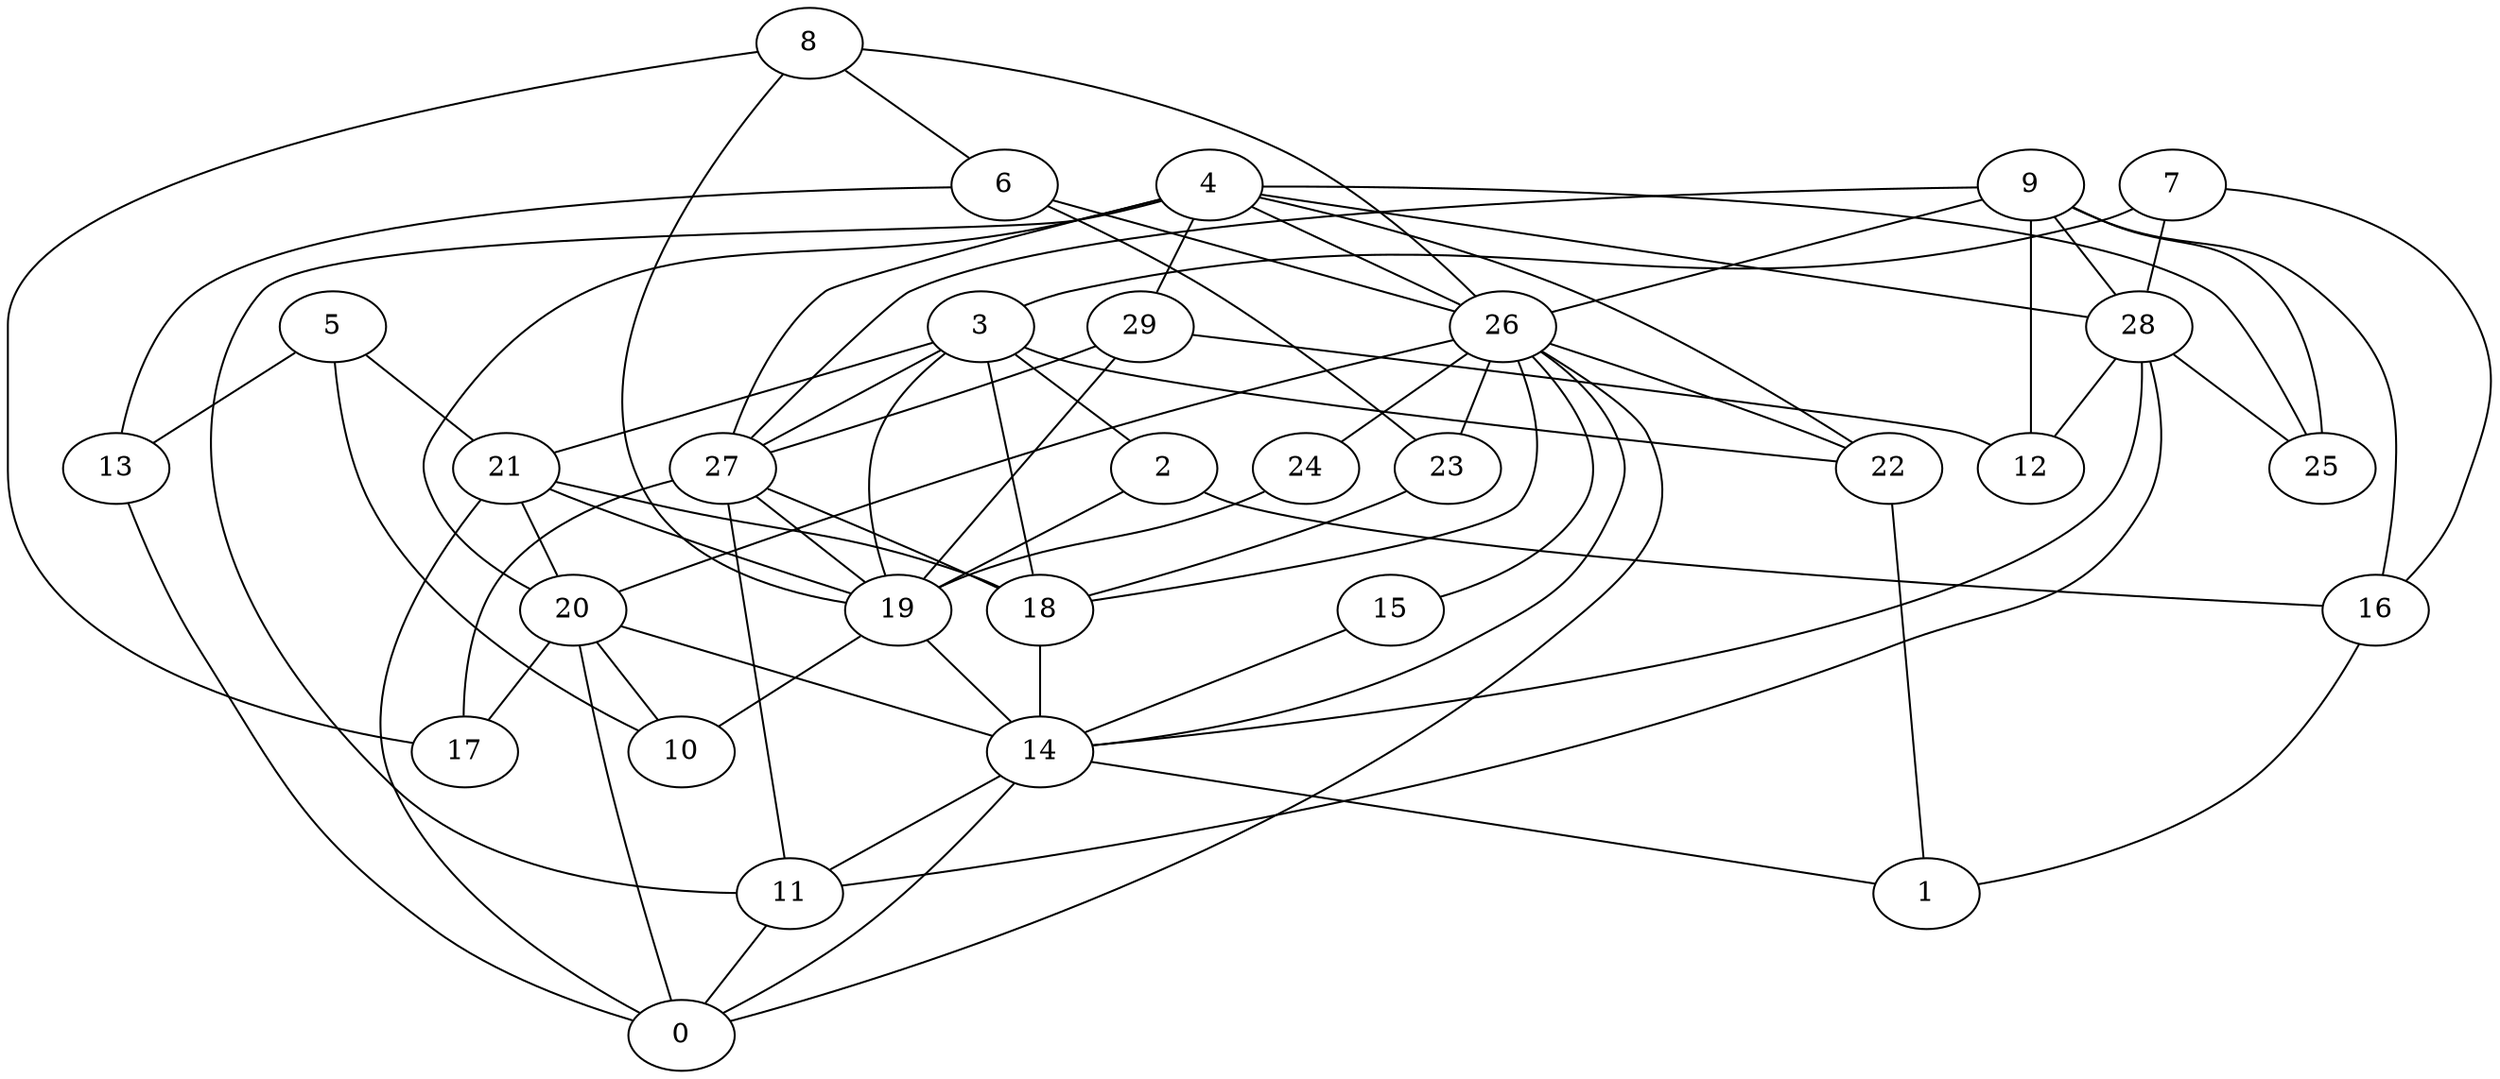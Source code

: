 digraph GG_graph {

subgraph G_graph {
edge [color = black]
"5" -> "13" [dir = none]
"5" -> "21" [dir = none]
"5" -> "10" [dir = none]
"14" -> "0" [dir = none]
"14" -> "1" [dir = none]
"14" -> "11" [dir = none]
"26" -> "24" [dir = none]
"26" -> "20" [dir = none]
"26" -> "14" [dir = none]
"26" -> "15" [dir = none]
"26" -> "22" [dir = none]
"26" -> "23" [dir = none]
"9" -> "16" [dir = none]
"9" -> "27" [dir = none]
"9" -> "26" [dir = none]
"9" -> "12" [dir = none]
"22" -> "1" [dir = none]
"28" -> "12" [dir = none]
"28" -> "14" [dir = none]
"28" -> "25" [dir = none]
"19" -> "14" [dir = none]
"19" -> "10" [dir = none]
"6" -> "26" [dir = none]
"3" -> "21" [dir = none]
"3" -> "18" [dir = none]
"3" -> "27" [dir = none]
"3" -> "2" [dir = none]
"3" -> "19" [dir = none]
"8" -> "6" [dir = none]
"8" -> "26" [dir = none]
"8" -> "19" [dir = none]
"4" -> "22" [dir = none]
"4" -> "25" [dir = none]
"4" -> "11" [dir = none]
"4" -> "26" [dir = none]
"4" -> "27" [dir = none]
"4" -> "28" [dir = none]
"29" -> "27" [dir = none]
"29" -> "12" [dir = none]
"13" -> "0" [dir = none]
"15" -> "14" [dir = none]
"18" -> "14" [dir = none]
"27" -> "19" [dir = none]
"27" -> "17" [dir = none]
"27" -> "11" [dir = none]
"7" -> "28" [dir = none]
"7" -> "3" [dir = none]
"7" -> "16" [dir = none]
"20" -> "14" [dir = none]
"20" -> "17" [dir = none]
"20" -> "10" [dir = none]
"20" -> "0" [dir = none]
"2" -> "19" [dir = none]
"2" -> "16" [dir = none]
"21" -> "0" [dir = none]
"21" -> "19" [dir = none]
"23" -> "18" [dir = none]
"24" -> "19" [dir = none]
"21" -> "20" [dir = none]
"8" -> "17" [dir = none]
"27" -> "18" [dir = none]
"28" -> "11" [dir = none]
"29" -> "19" [dir = none]
"16" -> "1" [dir = none]
"6" -> "23" [dir = none]
"3" -> "22" [dir = none]
"11" -> "0" [dir = none]
"4" -> "20" [dir = none]
"26" -> "18" [dir = none]
"9" -> "25" [dir = none]
"6" -> "13" [dir = none]
"4" -> "29" [dir = none]
"9" -> "28" [dir = none]
"21" -> "18" [dir = none]
"26" -> "0" [dir = none]
}

}
